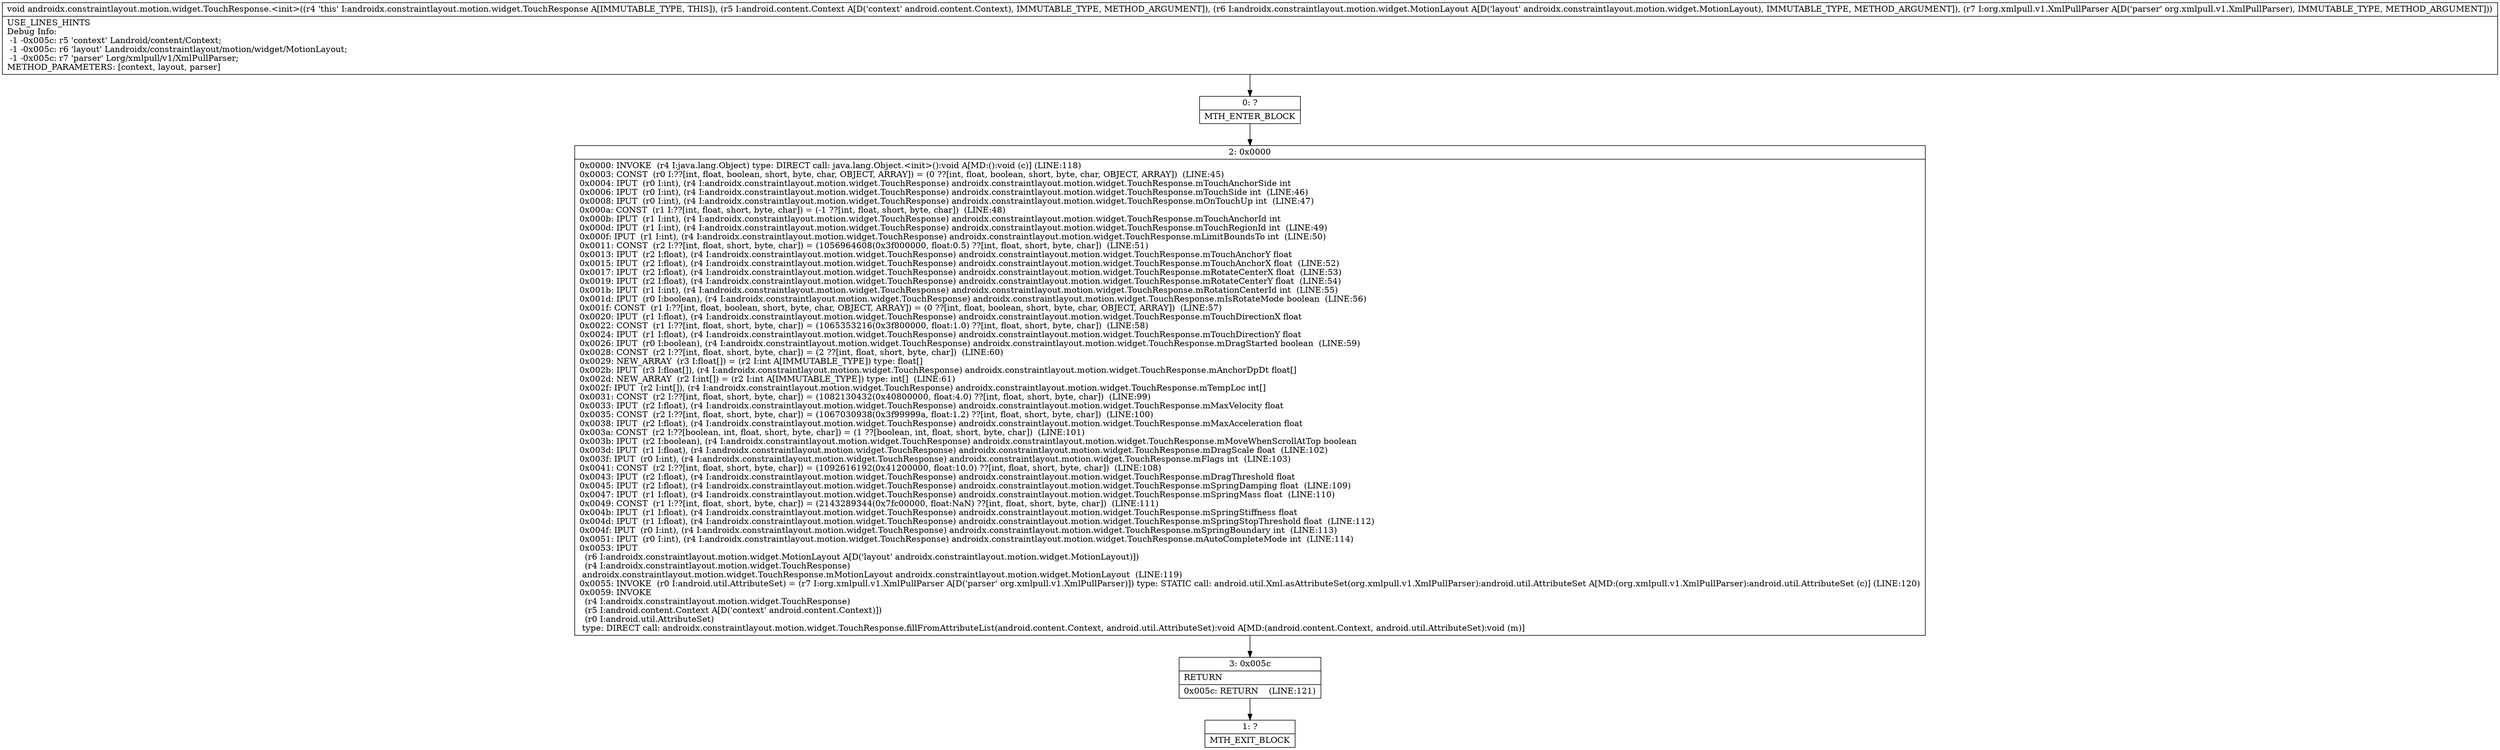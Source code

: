 digraph "CFG forandroidx.constraintlayout.motion.widget.TouchResponse.\<init\>(Landroid\/content\/Context;Landroidx\/constraintlayout\/motion\/widget\/MotionLayout;Lorg\/xmlpull\/v1\/XmlPullParser;)V" {
Node_0 [shape=record,label="{0\:\ ?|MTH_ENTER_BLOCK\l}"];
Node_2 [shape=record,label="{2\:\ 0x0000|0x0000: INVOKE  (r4 I:java.lang.Object) type: DIRECT call: java.lang.Object.\<init\>():void A[MD:():void (c)] (LINE:118)\l0x0003: CONST  (r0 I:??[int, float, boolean, short, byte, char, OBJECT, ARRAY]) = (0 ??[int, float, boolean, short, byte, char, OBJECT, ARRAY])  (LINE:45)\l0x0004: IPUT  (r0 I:int), (r4 I:androidx.constraintlayout.motion.widget.TouchResponse) androidx.constraintlayout.motion.widget.TouchResponse.mTouchAnchorSide int \l0x0006: IPUT  (r0 I:int), (r4 I:androidx.constraintlayout.motion.widget.TouchResponse) androidx.constraintlayout.motion.widget.TouchResponse.mTouchSide int  (LINE:46)\l0x0008: IPUT  (r0 I:int), (r4 I:androidx.constraintlayout.motion.widget.TouchResponse) androidx.constraintlayout.motion.widget.TouchResponse.mOnTouchUp int  (LINE:47)\l0x000a: CONST  (r1 I:??[int, float, short, byte, char]) = (\-1 ??[int, float, short, byte, char])  (LINE:48)\l0x000b: IPUT  (r1 I:int), (r4 I:androidx.constraintlayout.motion.widget.TouchResponse) androidx.constraintlayout.motion.widget.TouchResponse.mTouchAnchorId int \l0x000d: IPUT  (r1 I:int), (r4 I:androidx.constraintlayout.motion.widget.TouchResponse) androidx.constraintlayout.motion.widget.TouchResponse.mTouchRegionId int  (LINE:49)\l0x000f: IPUT  (r1 I:int), (r4 I:androidx.constraintlayout.motion.widget.TouchResponse) androidx.constraintlayout.motion.widget.TouchResponse.mLimitBoundsTo int  (LINE:50)\l0x0011: CONST  (r2 I:??[int, float, short, byte, char]) = (1056964608(0x3f000000, float:0.5) ??[int, float, short, byte, char])  (LINE:51)\l0x0013: IPUT  (r2 I:float), (r4 I:androidx.constraintlayout.motion.widget.TouchResponse) androidx.constraintlayout.motion.widget.TouchResponse.mTouchAnchorY float \l0x0015: IPUT  (r2 I:float), (r4 I:androidx.constraintlayout.motion.widget.TouchResponse) androidx.constraintlayout.motion.widget.TouchResponse.mTouchAnchorX float  (LINE:52)\l0x0017: IPUT  (r2 I:float), (r4 I:androidx.constraintlayout.motion.widget.TouchResponse) androidx.constraintlayout.motion.widget.TouchResponse.mRotateCenterX float  (LINE:53)\l0x0019: IPUT  (r2 I:float), (r4 I:androidx.constraintlayout.motion.widget.TouchResponse) androidx.constraintlayout.motion.widget.TouchResponse.mRotateCenterY float  (LINE:54)\l0x001b: IPUT  (r1 I:int), (r4 I:androidx.constraintlayout.motion.widget.TouchResponse) androidx.constraintlayout.motion.widget.TouchResponse.mRotationCenterId int  (LINE:55)\l0x001d: IPUT  (r0 I:boolean), (r4 I:androidx.constraintlayout.motion.widget.TouchResponse) androidx.constraintlayout.motion.widget.TouchResponse.mIsRotateMode boolean  (LINE:56)\l0x001f: CONST  (r1 I:??[int, float, boolean, short, byte, char, OBJECT, ARRAY]) = (0 ??[int, float, boolean, short, byte, char, OBJECT, ARRAY])  (LINE:57)\l0x0020: IPUT  (r1 I:float), (r4 I:androidx.constraintlayout.motion.widget.TouchResponse) androidx.constraintlayout.motion.widget.TouchResponse.mTouchDirectionX float \l0x0022: CONST  (r1 I:??[int, float, short, byte, char]) = (1065353216(0x3f800000, float:1.0) ??[int, float, short, byte, char])  (LINE:58)\l0x0024: IPUT  (r1 I:float), (r4 I:androidx.constraintlayout.motion.widget.TouchResponse) androidx.constraintlayout.motion.widget.TouchResponse.mTouchDirectionY float \l0x0026: IPUT  (r0 I:boolean), (r4 I:androidx.constraintlayout.motion.widget.TouchResponse) androidx.constraintlayout.motion.widget.TouchResponse.mDragStarted boolean  (LINE:59)\l0x0028: CONST  (r2 I:??[int, float, short, byte, char]) = (2 ??[int, float, short, byte, char])  (LINE:60)\l0x0029: NEW_ARRAY  (r3 I:float[]) = (r2 I:int A[IMMUTABLE_TYPE]) type: float[] \l0x002b: IPUT  (r3 I:float[]), (r4 I:androidx.constraintlayout.motion.widget.TouchResponse) androidx.constraintlayout.motion.widget.TouchResponse.mAnchorDpDt float[] \l0x002d: NEW_ARRAY  (r2 I:int[]) = (r2 I:int A[IMMUTABLE_TYPE]) type: int[]  (LINE:61)\l0x002f: IPUT  (r2 I:int[]), (r4 I:androidx.constraintlayout.motion.widget.TouchResponse) androidx.constraintlayout.motion.widget.TouchResponse.mTempLoc int[] \l0x0031: CONST  (r2 I:??[int, float, short, byte, char]) = (1082130432(0x40800000, float:4.0) ??[int, float, short, byte, char])  (LINE:99)\l0x0033: IPUT  (r2 I:float), (r4 I:androidx.constraintlayout.motion.widget.TouchResponse) androidx.constraintlayout.motion.widget.TouchResponse.mMaxVelocity float \l0x0035: CONST  (r2 I:??[int, float, short, byte, char]) = (1067030938(0x3f99999a, float:1.2) ??[int, float, short, byte, char])  (LINE:100)\l0x0038: IPUT  (r2 I:float), (r4 I:androidx.constraintlayout.motion.widget.TouchResponse) androidx.constraintlayout.motion.widget.TouchResponse.mMaxAcceleration float \l0x003a: CONST  (r2 I:??[boolean, int, float, short, byte, char]) = (1 ??[boolean, int, float, short, byte, char])  (LINE:101)\l0x003b: IPUT  (r2 I:boolean), (r4 I:androidx.constraintlayout.motion.widget.TouchResponse) androidx.constraintlayout.motion.widget.TouchResponse.mMoveWhenScrollAtTop boolean \l0x003d: IPUT  (r1 I:float), (r4 I:androidx.constraintlayout.motion.widget.TouchResponse) androidx.constraintlayout.motion.widget.TouchResponse.mDragScale float  (LINE:102)\l0x003f: IPUT  (r0 I:int), (r4 I:androidx.constraintlayout.motion.widget.TouchResponse) androidx.constraintlayout.motion.widget.TouchResponse.mFlags int  (LINE:103)\l0x0041: CONST  (r2 I:??[int, float, short, byte, char]) = (1092616192(0x41200000, float:10.0) ??[int, float, short, byte, char])  (LINE:108)\l0x0043: IPUT  (r2 I:float), (r4 I:androidx.constraintlayout.motion.widget.TouchResponse) androidx.constraintlayout.motion.widget.TouchResponse.mDragThreshold float \l0x0045: IPUT  (r2 I:float), (r4 I:androidx.constraintlayout.motion.widget.TouchResponse) androidx.constraintlayout.motion.widget.TouchResponse.mSpringDamping float  (LINE:109)\l0x0047: IPUT  (r1 I:float), (r4 I:androidx.constraintlayout.motion.widget.TouchResponse) androidx.constraintlayout.motion.widget.TouchResponse.mSpringMass float  (LINE:110)\l0x0049: CONST  (r1 I:??[int, float, short, byte, char]) = (2143289344(0x7fc00000, float:NaN) ??[int, float, short, byte, char])  (LINE:111)\l0x004b: IPUT  (r1 I:float), (r4 I:androidx.constraintlayout.motion.widget.TouchResponse) androidx.constraintlayout.motion.widget.TouchResponse.mSpringStiffness float \l0x004d: IPUT  (r1 I:float), (r4 I:androidx.constraintlayout.motion.widget.TouchResponse) androidx.constraintlayout.motion.widget.TouchResponse.mSpringStopThreshold float  (LINE:112)\l0x004f: IPUT  (r0 I:int), (r4 I:androidx.constraintlayout.motion.widget.TouchResponse) androidx.constraintlayout.motion.widget.TouchResponse.mSpringBoundary int  (LINE:113)\l0x0051: IPUT  (r0 I:int), (r4 I:androidx.constraintlayout.motion.widget.TouchResponse) androidx.constraintlayout.motion.widget.TouchResponse.mAutoCompleteMode int  (LINE:114)\l0x0053: IPUT  \l  (r6 I:androidx.constraintlayout.motion.widget.MotionLayout A[D('layout' androidx.constraintlayout.motion.widget.MotionLayout)])\l  (r4 I:androidx.constraintlayout.motion.widget.TouchResponse)\l androidx.constraintlayout.motion.widget.TouchResponse.mMotionLayout androidx.constraintlayout.motion.widget.MotionLayout  (LINE:119)\l0x0055: INVOKE  (r0 I:android.util.AttributeSet) = (r7 I:org.xmlpull.v1.XmlPullParser A[D('parser' org.xmlpull.v1.XmlPullParser)]) type: STATIC call: android.util.Xml.asAttributeSet(org.xmlpull.v1.XmlPullParser):android.util.AttributeSet A[MD:(org.xmlpull.v1.XmlPullParser):android.util.AttributeSet (c)] (LINE:120)\l0x0059: INVOKE  \l  (r4 I:androidx.constraintlayout.motion.widget.TouchResponse)\l  (r5 I:android.content.Context A[D('context' android.content.Context)])\l  (r0 I:android.util.AttributeSet)\l type: DIRECT call: androidx.constraintlayout.motion.widget.TouchResponse.fillFromAttributeList(android.content.Context, android.util.AttributeSet):void A[MD:(android.content.Context, android.util.AttributeSet):void (m)]\l}"];
Node_3 [shape=record,label="{3\:\ 0x005c|RETURN\l|0x005c: RETURN    (LINE:121)\l}"];
Node_1 [shape=record,label="{1\:\ ?|MTH_EXIT_BLOCK\l}"];
MethodNode[shape=record,label="{void androidx.constraintlayout.motion.widget.TouchResponse.\<init\>((r4 'this' I:androidx.constraintlayout.motion.widget.TouchResponse A[IMMUTABLE_TYPE, THIS]), (r5 I:android.content.Context A[D('context' android.content.Context), IMMUTABLE_TYPE, METHOD_ARGUMENT]), (r6 I:androidx.constraintlayout.motion.widget.MotionLayout A[D('layout' androidx.constraintlayout.motion.widget.MotionLayout), IMMUTABLE_TYPE, METHOD_ARGUMENT]), (r7 I:org.xmlpull.v1.XmlPullParser A[D('parser' org.xmlpull.v1.XmlPullParser), IMMUTABLE_TYPE, METHOD_ARGUMENT]))  | USE_LINES_HINTS\lDebug Info:\l  \-1 \-0x005c: r5 'context' Landroid\/content\/Context;\l  \-1 \-0x005c: r6 'layout' Landroidx\/constraintlayout\/motion\/widget\/MotionLayout;\l  \-1 \-0x005c: r7 'parser' Lorg\/xmlpull\/v1\/XmlPullParser;\lMETHOD_PARAMETERS: [context, layout, parser]\l}"];
MethodNode -> Node_0;Node_0 -> Node_2;
Node_2 -> Node_3;
Node_3 -> Node_1;
}

